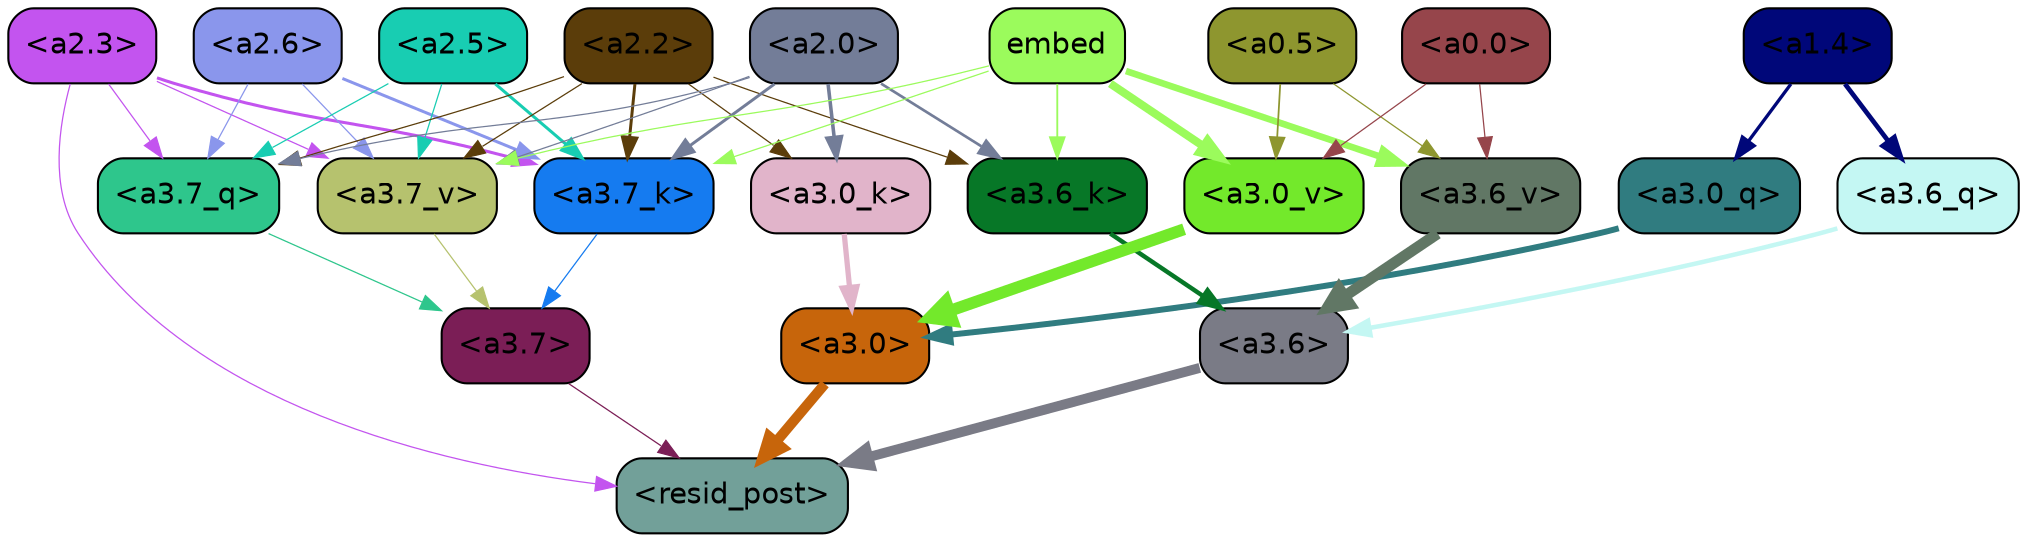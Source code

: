 strict digraph "" {
	graph [bgcolor=transparent,
		layout=dot,
		overlap=false,
		splines=true
	];
	"<a3.7>"	[color=black,
		fillcolor="#7b1e56",
		fontname=Helvetica,
		shape=box,
		style="filled, rounded"];
	"<resid_post>"	[color=black,
		fillcolor="#72a099",
		fontname=Helvetica,
		shape=box,
		style="filled, rounded"];
	"<a3.7>" -> "<resid_post>"	[color="#7b1e56",
		penwidth=0.6];
	"<a3.6>"	[color=black,
		fillcolor="#7a7b86",
		fontname=Helvetica,
		shape=box,
		style="filled, rounded"];
	"<a3.6>" -> "<resid_post>"	[color="#7a7b86",
		penwidth=4.746312499046326];
	"<a3.0>"	[color=black,
		fillcolor="#c7650b",
		fontname=Helvetica,
		shape=box,
		style="filled, rounded"];
	"<a3.0>" -> "<resid_post>"	[color="#c7650b",
		penwidth=4.896343111991882];
	"<a2.3>"	[color=black,
		fillcolor="#c354ef",
		fontname=Helvetica,
		shape=box,
		style="filled, rounded"];
	"<a2.3>" -> "<resid_post>"	[color="#c354ef",
		penwidth=0.6];
	"<a3.7_q>"	[color=black,
		fillcolor="#2ec68c",
		fontname=Helvetica,
		shape=box,
		style="filled, rounded"];
	"<a2.3>" -> "<a3.7_q>"	[color="#c354ef",
		penwidth=0.6];
	"<a3.7_k>"	[color=black,
		fillcolor="#157bf0",
		fontname=Helvetica,
		shape=box,
		style="filled, rounded"];
	"<a2.3>" -> "<a3.7_k>"	[color="#c354ef",
		penwidth=1.467104621231556];
	"<a3.7_v>"	[color=black,
		fillcolor="#b6c26e",
		fontname=Helvetica,
		shape=box,
		style="filled, rounded"];
	"<a2.3>" -> "<a3.7_v>"	[color="#c354ef",
		penwidth=0.6];
	"<a3.7_q>" -> "<a3.7>"	[color="#2ec68c",
		penwidth=0.6];
	"<a3.6_q>"	[color=black,
		fillcolor="#c4f7f3",
		fontname=Helvetica,
		shape=box,
		style="filled, rounded"];
	"<a3.6_q>" -> "<a3.6>"	[color="#c4f7f3",
		penwidth=2.160832464694977];
	"<a3.0_q>"	[color=black,
		fillcolor="#307c80",
		fontname=Helvetica,
		shape=box,
		style="filled, rounded"];
	"<a3.0_q>" -> "<a3.0>"	[color="#307c80",
		penwidth=2.870753765106201];
	"<a3.7_k>" -> "<a3.7>"	[color="#157bf0",
		penwidth=0.6];
	"<a3.6_k>"	[color=black,
		fillcolor="#077727",
		fontname=Helvetica,
		shape=box,
		style="filled, rounded"];
	"<a3.6_k>" -> "<a3.6>"	[color="#077727",
		penwidth=2.13908451795578];
	"<a3.0_k>"	[color=black,
		fillcolor="#e1b4ca",
		fontname=Helvetica,
		shape=box,
		style="filled, rounded"];
	"<a3.0_k>" -> "<a3.0>"	[color="#e1b4ca",
		penwidth=2.520303964614868];
	"<a3.7_v>" -> "<a3.7>"	[color="#b6c26e",
		penwidth=0.6];
	"<a3.6_v>"	[color=black,
		fillcolor="#617765",
		fontname=Helvetica,
		shape=box,
		style="filled, rounded"];
	"<a3.6_v>" -> "<a3.6>"	[color="#617765",
		penwidth=5.297133803367615];
	"<a3.0_v>"	[color=black,
		fillcolor="#73e92b",
		fontname=Helvetica,
		shape=box,
		style="filled, rounded"];
	"<a3.0_v>" -> "<a3.0>"	[color="#73e92b",
		penwidth=5.680712580680847];
	"<a2.6>"	[color=black,
		fillcolor="#8a96ec",
		fontname=Helvetica,
		shape=box,
		style="filled, rounded"];
	"<a2.6>" -> "<a3.7_q>"	[color="#8a96ec",
		penwidth=0.6];
	"<a2.6>" -> "<a3.7_k>"	[color="#8a96ec",
		penwidth=1.4453159049153328];
	"<a2.6>" -> "<a3.7_v>"	[color="#8a96ec",
		penwidth=0.6];
	"<a2.5>"	[color=black,
		fillcolor="#18cdb2",
		fontname=Helvetica,
		shape=box,
		style="filled, rounded"];
	"<a2.5>" -> "<a3.7_q>"	[color="#18cdb2",
		penwidth=0.6];
	"<a2.5>" -> "<a3.7_k>"	[color="#18cdb2",
		penwidth=1.4526091292500496];
	"<a2.5>" -> "<a3.7_v>"	[color="#18cdb2",
		penwidth=0.6];
	"<a2.2>"	[color=black,
		fillcolor="#5b3d0a",
		fontname=Helvetica,
		shape=box,
		style="filled, rounded"];
	"<a2.2>" -> "<a3.7_q>"	[color="#5b3d0a",
		penwidth=0.6];
	"<a2.2>" -> "<a3.7_k>"	[color="#5b3d0a",
		penwidth=1.4310357049107552];
	"<a2.2>" -> "<a3.6_k>"	[color="#5b3d0a",
		penwidth=0.6];
	"<a2.2>" -> "<a3.0_k>"	[color="#5b3d0a",
		penwidth=0.6];
	"<a2.2>" -> "<a3.7_v>"	[color="#5b3d0a",
		penwidth=0.6];
	"<a2.0>"	[color=black,
		fillcolor="#737d98",
		fontname=Helvetica,
		shape=box,
		style="filled, rounded"];
	"<a2.0>" -> "<a3.7_q>"	[color="#737d98",
		penwidth=0.6];
	"<a2.0>" -> "<a3.7_k>"	[color="#737d98",
		penwidth=1.4314699843525887];
	"<a2.0>" -> "<a3.6_k>"	[color="#737d98",
		penwidth=1.2950235605239868];
	"<a2.0>" -> "<a3.0_k>"	[color="#737d98",
		penwidth=1.712992787361145];
	"<a2.0>" -> "<a3.7_v>"	[color="#737d98",
		penwidth=0.6];
	"<a1.4>"	[color=black,
		fillcolor="#000779",
		fontname=Helvetica,
		shape=box,
		style="filled, rounded"];
	"<a1.4>" -> "<a3.6_q>"	[color="#000779",
		penwidth=2.2719132900238037];
	"<a1.4>" -> "<a3.0_q>"	[color="#000779",
		penwidth=1.5932877659797668];
	embed	[color=black,
		fillcolor="#9bfb5c",
		fontname=Helvetica,
		shape=box,
		style="filled, rounded"];
	embed -> "<a3.7_k>"	[color="#9bfb5c",
		penwidth=0.6];
	embed -> "<a3.6_k>"	[color="#9bfb5c",
		penwidth=0.891706109046936];
	embed -> "<a3.7_v>"	[color="#9bfb5c",
		penwidth=0.6];
	embed -> "<a3.6_v>"	[color="#9bfb5c",
		penwidth=3.1766927242279053];
	embed -> "<a3.0_v>"	[color="#9bfb5c",
		penwidth=3.9005755856633186];
	"<a0.5>"	[color=black,
		fillcolor="#8e962f",
		fontname=Helvetica,
		shape=box,
		style="filled, rounded"];
	"<a0.5>" -> "<a3.6_v>"	[color="#8e962f",
		penwidth=0.6];
	"<a0.5>" -> "<a3.0_v>"	[color="#8e962f",
		penwidth=0.8493617177009583];
	"<a0.0>"	[color=black,
		fillcolor="#96454b",
		fontname=Helvetica,
		shape=box,
		style="filled, rounded"];
	"<a0.0>" -> "<a3.6_v>"	[color="#96454b",
		penwidth=0.6];
	"<a0.0>" -> "<a3.0_v>"	[color="#96454b",
		penwidth=0.6];
}

